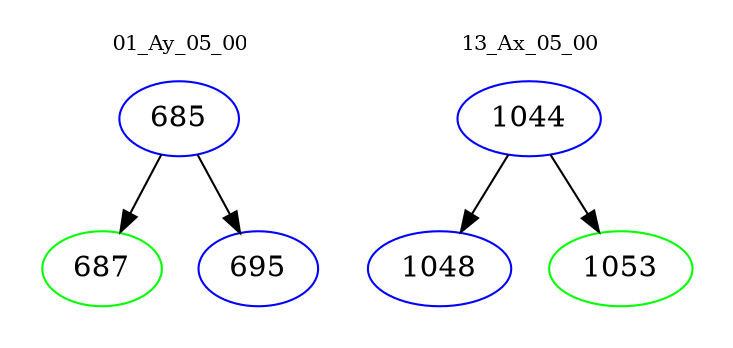 digraph{
subgraph cluster_0 {
color = white
label = "01_Ay_05_00";
fontsize=10;
T0_685 [label="685", color="blue"]
T0_685 -> T0_687 [color="black"]
T0_687 [label="687", color="green"]
T0_685 -> T0_695 [color="black"]
T0_695 [label="695", color="blue"]
}
subgraph cluster_1 {
color = white
label = "13_Ax_05_00";
fontsize=10;
T1_1044 [label="1044", color="blue"]
T1_1044 -> T1_1048 [color="black"]
T1_1048 [label="1048", color="blue"]
T1_1044 -> T1_1053 [color="black"]
T1_1053 [label="1053", color="green"]
}
}
